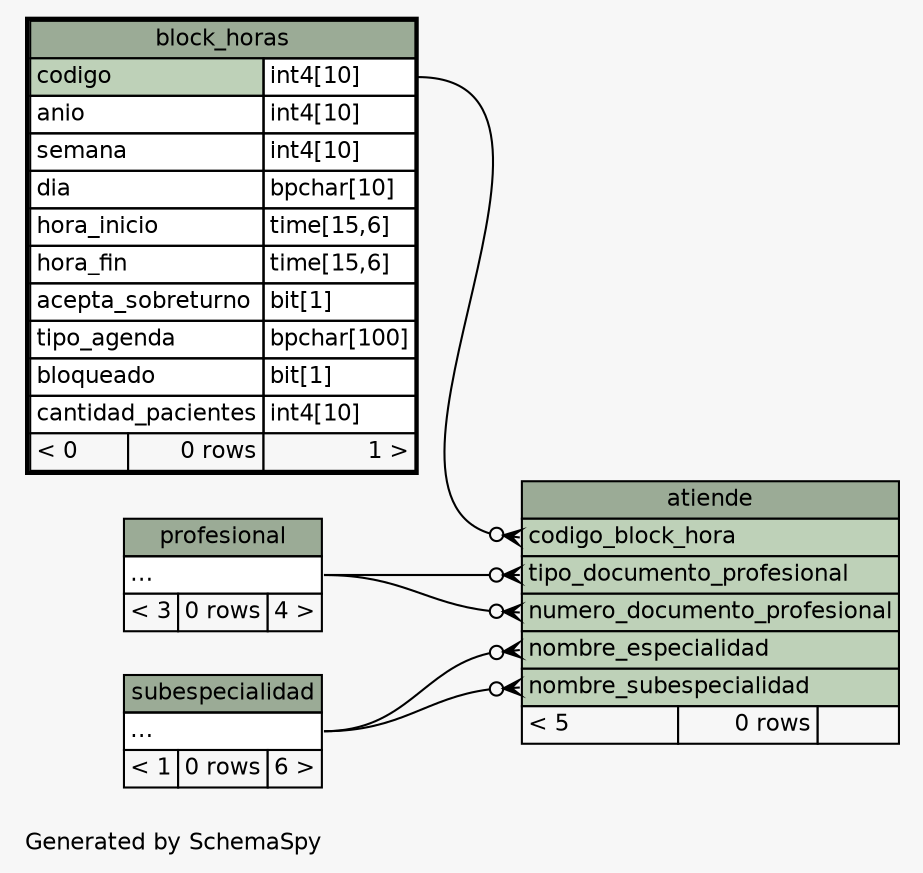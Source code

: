 // dot 2.26.3 on Linux 3.8.0-35-generic
// SchemaSpy rev 590
digraph "twoDegreesRelationshipsDiagram" {
  graph [
    rankdir="RL"
    bgcolor="#f7f7f7"
    label="\nGenerated by SchemaSpy"
    labeljust="l"
    nodesep="0.18"
    ranksep="0.46"
    fontname="Helvetica"
    fontsize="11"
  ];
  node [
    fontname="Helvetica"
    fontsize="11"
    shape="plaintext"
  ];
  edge [
    arrowsize="0.8"
  ];
  "atiende":"codigo_block_hora":w -> "block_horas":"codigo.type":e [arrowhead=none dir=back arrowtail=crowodot];
  "atiende":"nombre_especialidad":w -> "subespecialidad":"elipses":e [arrowhead=none dir=back arrowtail=crowodot];
  "atiende":"nombre_subespecialidad":w -> "subespecialidad":"elipses":e [arrowhead=none dir=back arrowtail=crowodot];
  "atiende":"numero_documento_profesional":w -> "profesional":"elipses":e [arrowhead=none dir=back arrowtail=crowodot];
  "atiende":"tipo_documento_profesional":w -> "profesional":"elipses":e [arrowhead=none dir=back arrowtail=crowodot];
  "atiende" [
    label=<
    <TABLE BORDER="0" CELLBORDER="1" CELLSPACING="0" BGCOLOR="#ffffff">
      <TR><TD COLSPAN="3" BGCOLOR="#9bab96" ALIGN="CENTER">atiende</TD></TR>
      <TR><TD PORT="codigo_block_hora" COLSPAN="3" BGCOLOR="#bed1b8" ALIGN="LEFT">codigo_block_hora</TD></TR>
      <TR><TD PORT="tipo_documento_profesional" COLSPAN="3" BGCOLOR="#bed1b8" ALIGN="LEFT">tipo_documento_profesional</TD></TR>
      <TR><TD PORT="numero_documento_profesional" COLSPAN="3" BGCOLOR="#bed1b8" ALIGN="LEFT">numero_documento_profesional</TD></TR>
      <TR><TD PORT="nombre_especialidad" COLSPAN="3" BGCOLOR="#bed1b8" ALIGN="LEFT">nombre_especialidad</TD></TR>
      <TR><TD PORT="nombre_subespecialidad" COLSPAN="3" BGCOLOR="#bed1b8" ALIGN="LEFT">nombre_subespecialidad</TD></TR>
      <TR><TD ALIGN="LEFT" BGCOLOR="#f7f7f7">&lt; 5</TD><TD ALIGN="RIGHT" BGCOLOR="#f7f7f7">0 rows</TD><TD ALIGN="RIGHT" BGCOLOR="#f7f7f7">  </TD></TR>
    </TABLE>>
    URL="atiende.html"
    tooltip="atiende"
  ];
  "block_horas" [
    label=<
    <TABLE BORDER="2" CELLBORDER="1" CELLSPACING="0" BGCOLOR="#ffffff">
      <TR><TD COLSPAN="3" BGCOLOR="#9bab96" ALIGN="CENTER">block_horas</TD></TR>
      <TR><TD PORT="codigo" COLSPAN="2" BGCOLOR="#bed1b8" ALIGN="LEFT">codigo</TD><TD PORT="codigo.type" ALIGN="LEFT">int4[10]</TD></TR>
      <TR><TD PORT="anio" COLSPAN="2" ALIGN="LEFT">anio</TD><TD PORT="anio.type" ALIGN="LEFT">int4[10]</TD></TR>
      <TR><TD PORT="semana" COLSPAN="2" ALIGN="LEFT">semana</TD><TD PORT="semana.type" ALIGN="LEFT">int4[10]</TD></TR>
      <TR><TD PORT="dia" COLSPAN="2" ALIGN="LEFT">dia</TD><TD PORT="dia.type" ALIGN="LEFT">bpchar[10]</TD></TR>
      <TR><TD PORT="hora_inicio" COLSPAN="2" ALIGN="LEFT">hora_inicio</TD><TD PORT="hora_inicio.type" ALIGN="LEFT">time[15,6]</TD></TR>
      <TR><TD PORT="hora_fin" COLSPAN="2" ALIGN="LEFT">hora_fin</TD><TD PORT="hora_fin.type" ALIGN="LEFT">time[15,6]</TD></TR>
      <TR><TD PORT="acepta_sobreturno" COLSPAN="2" ALIGN="LEFT">acepta_sobreturno</TD><TD PORT="acepta_sobreturno.type" ALIGN="LEFT">bit[1]</TD></TR>
      <TR><TD PORT="tipo_agenda" COLSPAN="2" ALIGN="LEFT">tipo_agenda</TD><TD PORT="tipo_agenda.type" ALIGN="LEFT">bpchar[100]</TD></TR>
      <TR><TD PORT="bloqueado" COLSPAN="2" ALIGN="LEFT">bloqueado</TD><TD PORT="bloqueado.type" ALIGN="LEFT">bit[1]</TD></TR>
      <TR><TD PORT="cantidad_pacientes" COLSPAN="2" ALIGN="LEFT">cantidad_pacientes</TD><TD PORT="cantidad_pacientes.type" ALIGN="LEFT">int4[10]</TD></TR>
      <TR><TD ALIGN="LEFT" BGCOLOR="#f7f7f7">&lt; 0</TD><TD ALIGN="RIGHT" BGCOLOR="#f7f7f7">0 rows</TD><TD ALIGN="RIGHT" BGCOLOR="#f7f7f7">1 &gt;</TD></TR>
    </TABLE>>
    URL="block_horas.html"
    tooltip="block_horas"
  ];
  "profesional" [
    label=<
    <TABLE BORDER="0" CELLBORDER="1" CELLSPACING="0" BGCOLOR="#ffffff">
      <TR><TD COLSPAN="3" BGCOLOR="#9bab96" ALIGN="CENTER">profesional</TD></TR>
      <TR><TD PORT="elipses" COLSPAN="3" ALIGN="LEFT">...</TD></TR>
      <TR><TD ALIGN="LEFT" BGCOLOR="#f7f7f7">&lt; 3</TD><TD ALIGN="RIGHT" BGCOLOR="#f7f7f7">0 rows</TD><TD ALIGN="RIGHT" BGCOLOR="#f7f7f7">4 &gt;</TD></TR>
    </TABLE>>
    URL="profesional.html"
    tooltip="profesional"
  ];
  "subespecialidad" [
    label=<
    <TABLE BORDER="0" CELLBORDER="1" CELLSPACING="0" BGCOLOR="#ffffff">
      <TR><TD COLSPAN="3" BGCOLOR="#9bab96" ALIGN="CENTER">subespecialidad</TD></TR>
      <TR><TD PORT="elipses" COLSPAN="3" ALIGN="LEFT">...</TD></TR>
      <TR><TD ALIGN="LEFT" BGCOLOR="#f7f7f7">&lt; 1</TD><TD ALIGN="RIGHT" BGCOLOR="#f7f7f7">0 rows</TD><TD ALIGN="RIGHT" BGCOLOR="#f7f7f7">6 &gt;</TD></TR>
    </TABLE>>
    URL="subespecialidad.html"
    tooltip="subespecialidad"
  ];
}
